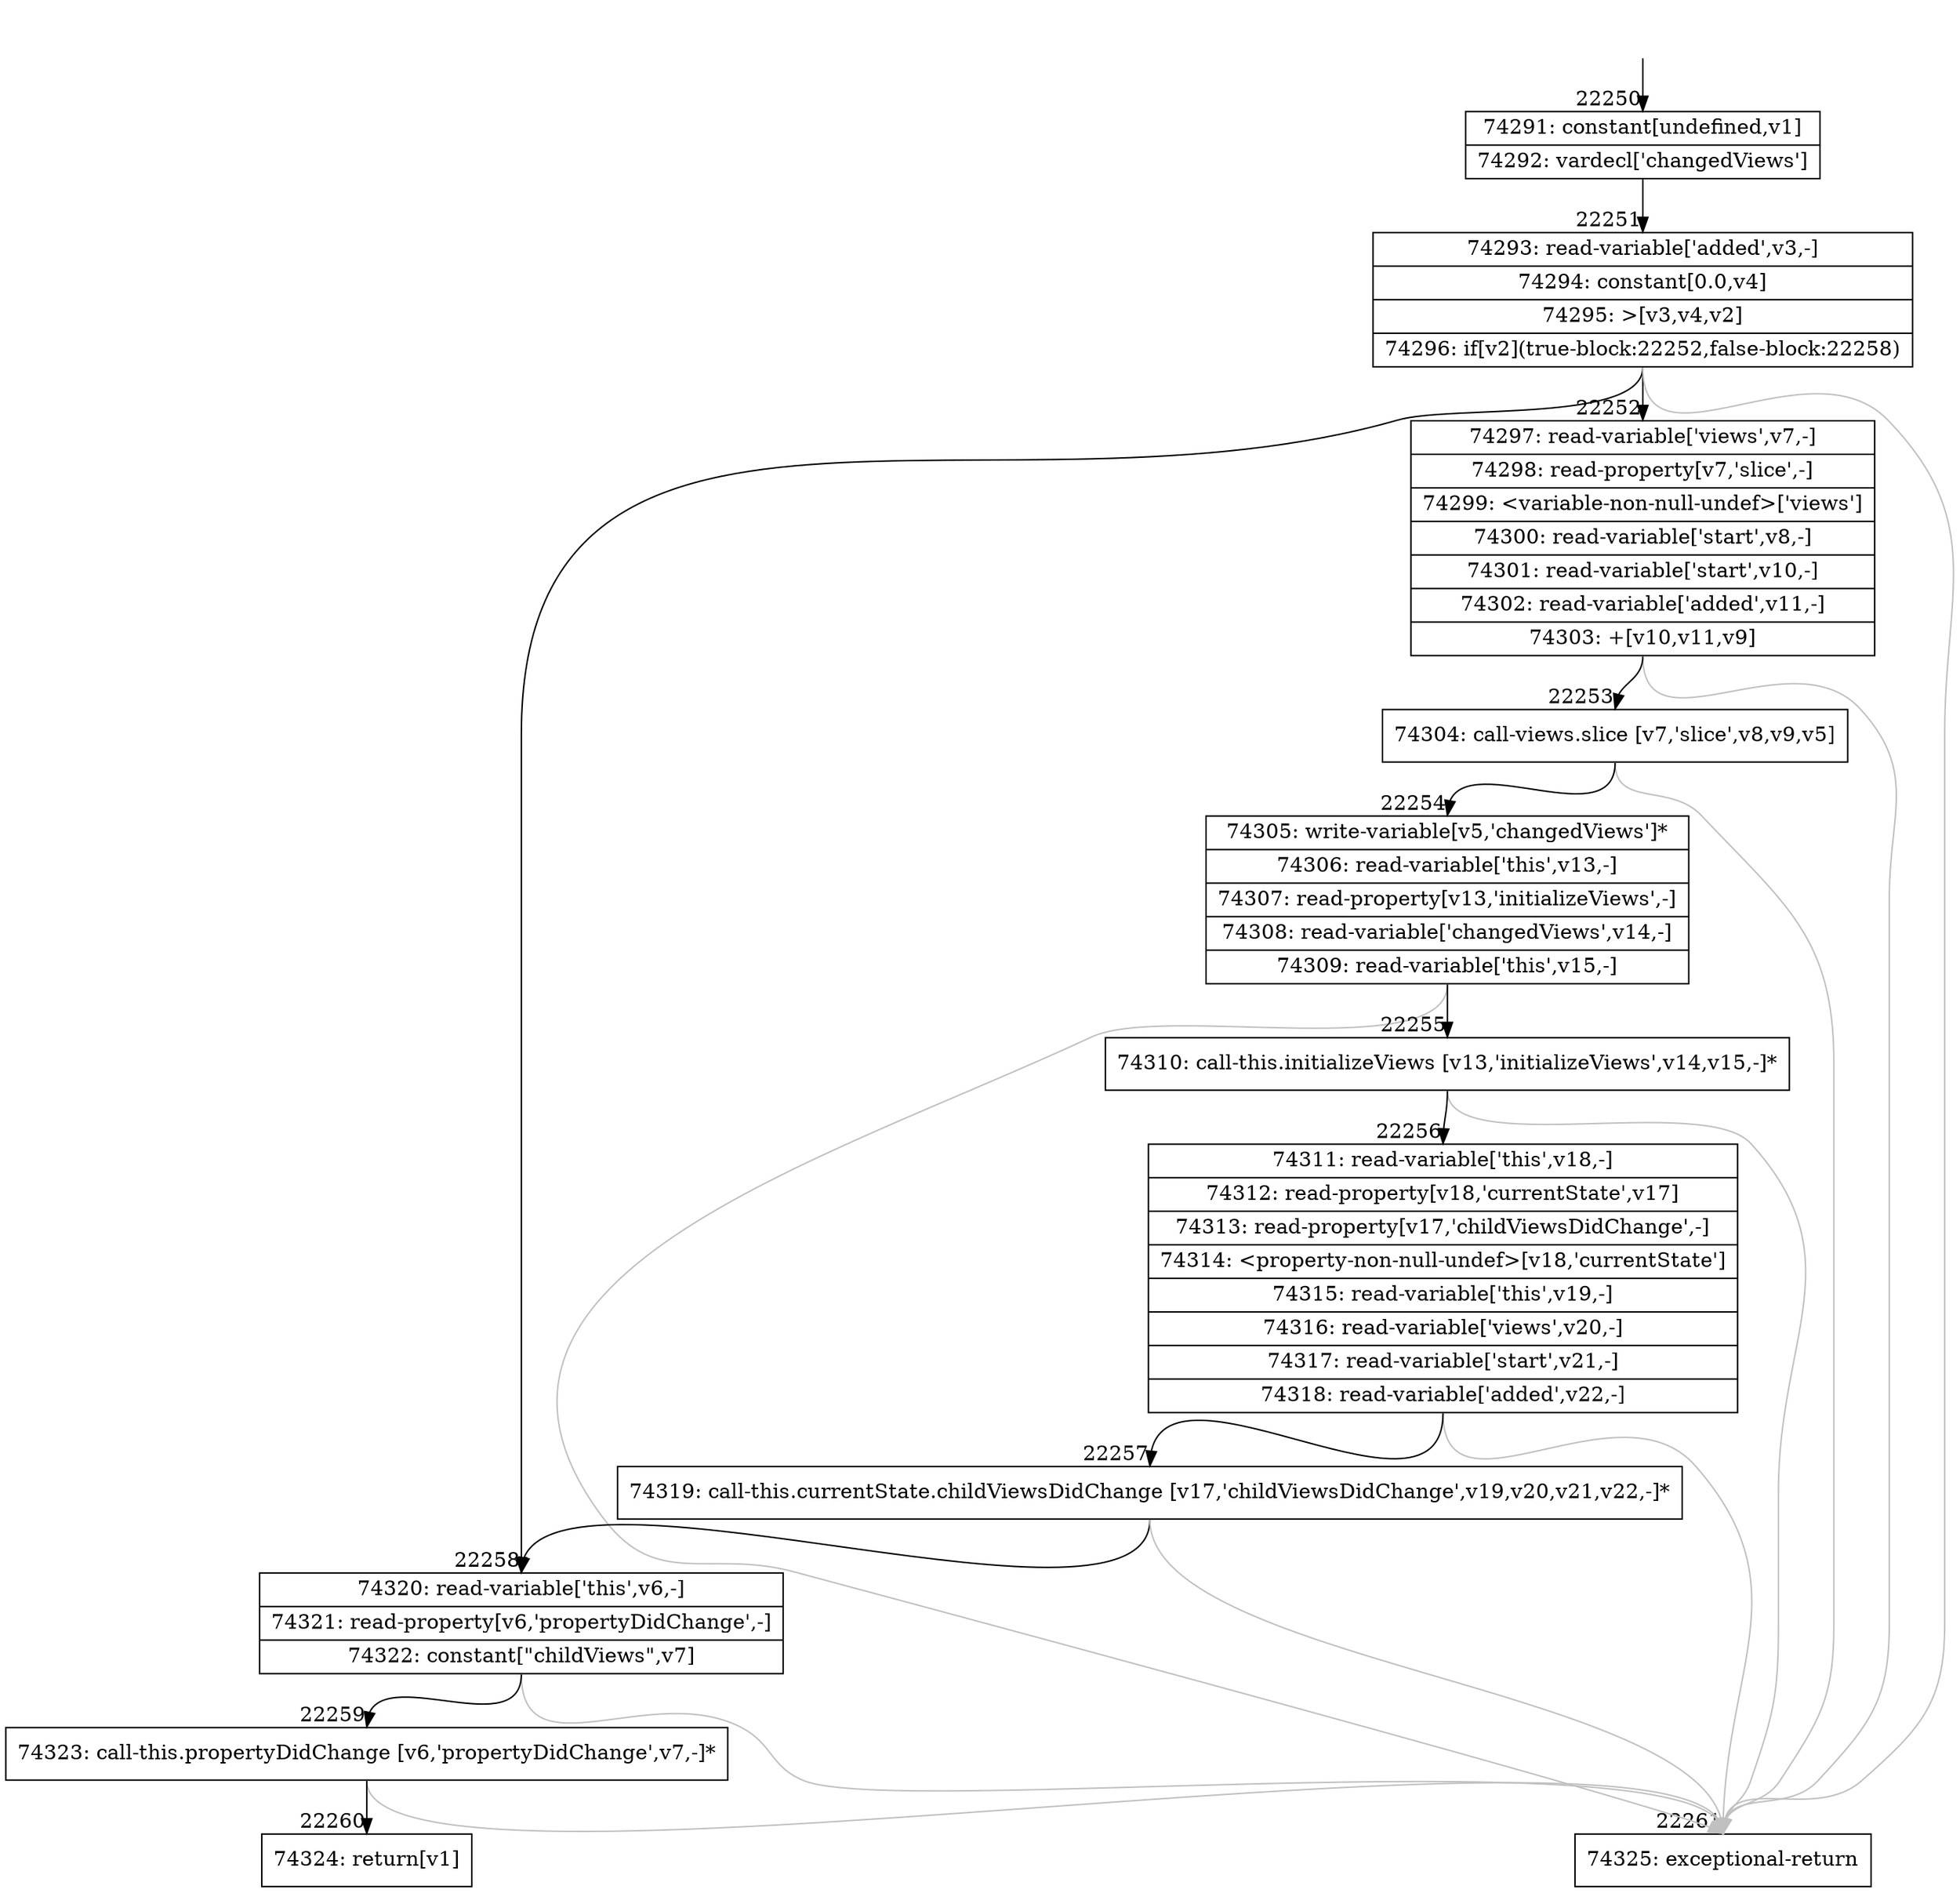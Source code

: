 digraph {
rankdir="TD"
BB_entry1939[shape=none,label=""];
BB_entry1939 -> BB22250 [tailport=s, headport=n, headlabel="    22250"]
BB22250 [shape=record label="{74291: constant[undefined,v1]|74292: vardecl['changedViews']}" ] 
BB22250 -> BB22251 [tailport=s, headport=n, headlabel="      22251"]
BB22251 [shape=record label="{74293: read-variable['added',v3,-]|74294: constant[0.0,v4]|74295: \>[v3,v4,v2]|74296: if[v2](true-block:22252,false-block:22258)}" ] 
BB22251 -> BB22252 [tailport=s, headport=n, headlabel="      22252"]
BB22251 -> BB22258 [tailport=s, headport=n, headlabel="      22258"]
BB22251 -> BB22261 [tailport=s, headport=n, color=gray, headlabel="      22261"]
BB22252 [shape=record label="{74297: read-variable['views',v7,-]|74298: read-property[v7,'slice',-]|74299: \<variable-non-null-undef\>['views']|74300: read-variable['start',v8,-]|74301: read-variable['start',v10,-]|74302: read-variable['added',v11,-]|74303: +[v10,v11,v9]}" ] 
BB22252 -> BB22253 [tailport=s, headport=n, headlabel="      22253"]
BB22252 -> BB22261 [tailport=s, headport=n, color=gray]
BB22253 [shape=record label="{74304: call-views.slice [v7,'slice',v8,v9,v5]}" ] 
BB22253 -> BB22254 [tailport=s, headport=n, headlabel="      22254"]
BB22253 -> BB22261 [tailport=s, headport=n, color=gray]
BB22254 [shape=record label="{74305: write-variable[v5,'changedViews']*|74306: read-variable['this',v13,-]|74307: read-property[v13,'initializeViews',-]|74308: read-variable['changedViews',v14,-]|74309: read-variable['this',v15,-]}" ] 
BB22254 -> BB22255 [tailport=s, headport=n, headlabel="      22255"]
BB22254 -> BB22261 [tailport=s, headport=n, color=gray]
BB22255 [shape=record label="{74310: call-this.initializeViews [v13,'initializeViews',v14,v15,-]*}" ] 
BB22255 -> BB22256 [tailport=s, headport=n, headlabel="      22256"]
BB22255 -> BB22261 [tailport=s, headport=n, color=gray]
BB22256 [shape=record label="{74311: read-variable['this',v18,-]|74312: read-property[v18,'currentState',v17]|74313: read-property[v17,'childViewsDidChange',-]|74314: \<property-non-null-undef\>[v18,'currentState']|74315: read-variable['this',v19,-]|74316: read-variable['views',v20,-]|74317: read-variable['start',v21,-]|74318: read-variable['added',v22,-]}" ] 
BB22256 -> BB22257 [tailport=s, headport=n, headlabel="      22257"]
BB22256 -> BB22261 [tailport=s, headport=n, color=gray]
BB22257 [shape=record label="{74319: call-this.currentState.childViewsDidChange [v17,'childViewsDidChange',v19,v20,v21,v22,-]*}" ] 
BB22257 -> BB22258 [tailport=s, headport=n]
BB22257 -> BB22261 [tailport=s, headport=n, color=gray]
BB22258 [shape=record label="{74320: read-variable['this',v6,-]|74321: read-property[v6,'propertyDidChange',-]|74322: constant[\"childViews\",v7]}" ] 
BB22258 -> BB22259 [tailport=s, headport=n, headlabel="      22259"]
BB22258 -> BB22261 [tailport=s, headport=n, color=gray]
BB22259 [shape=record label="{74323: call-this.propertyDidChange [v6,'propertyDidChange',v7,-]*}" ] 
BB22259 -> BB22260 [tailport=s, headport=n, headlabel="      22260"]
BB22259 -> BB22261 [tailport=s, headport=n, color=gray]
BB22260 [shape=record label="{74324: return[v1]}" ] 
BB22261 [shape=record label="{74325: exceptional-return}" ] 
//#$~ 41953
}
